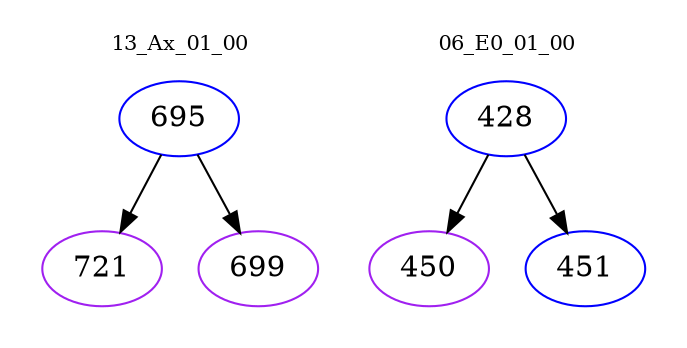 digraph{
subgraph cluster_0 {
color = white
label = "13_Ax_01_00";
fontsize=10;
T0_695 [label="695", color="blue"]
T0_695 -> T0_721 [color="black"]
T0_721 [label="721", color="purple"]
T0_695 -> T0_699 [color="black"]
T0_699 [label="699", color="purple"]
}
subgraph cluster_1 {
color = white
label = "06_E0_01_00";
fontsize=10;
T1_428 [label="428", color="blue"]
T1_428 -> T1_450 [color="black"]
T1_450 [label="450", color="purple"]
T1_428 -> T1_451 [color="black"]
T1_451 [label="451", color="blue"]
}
}
